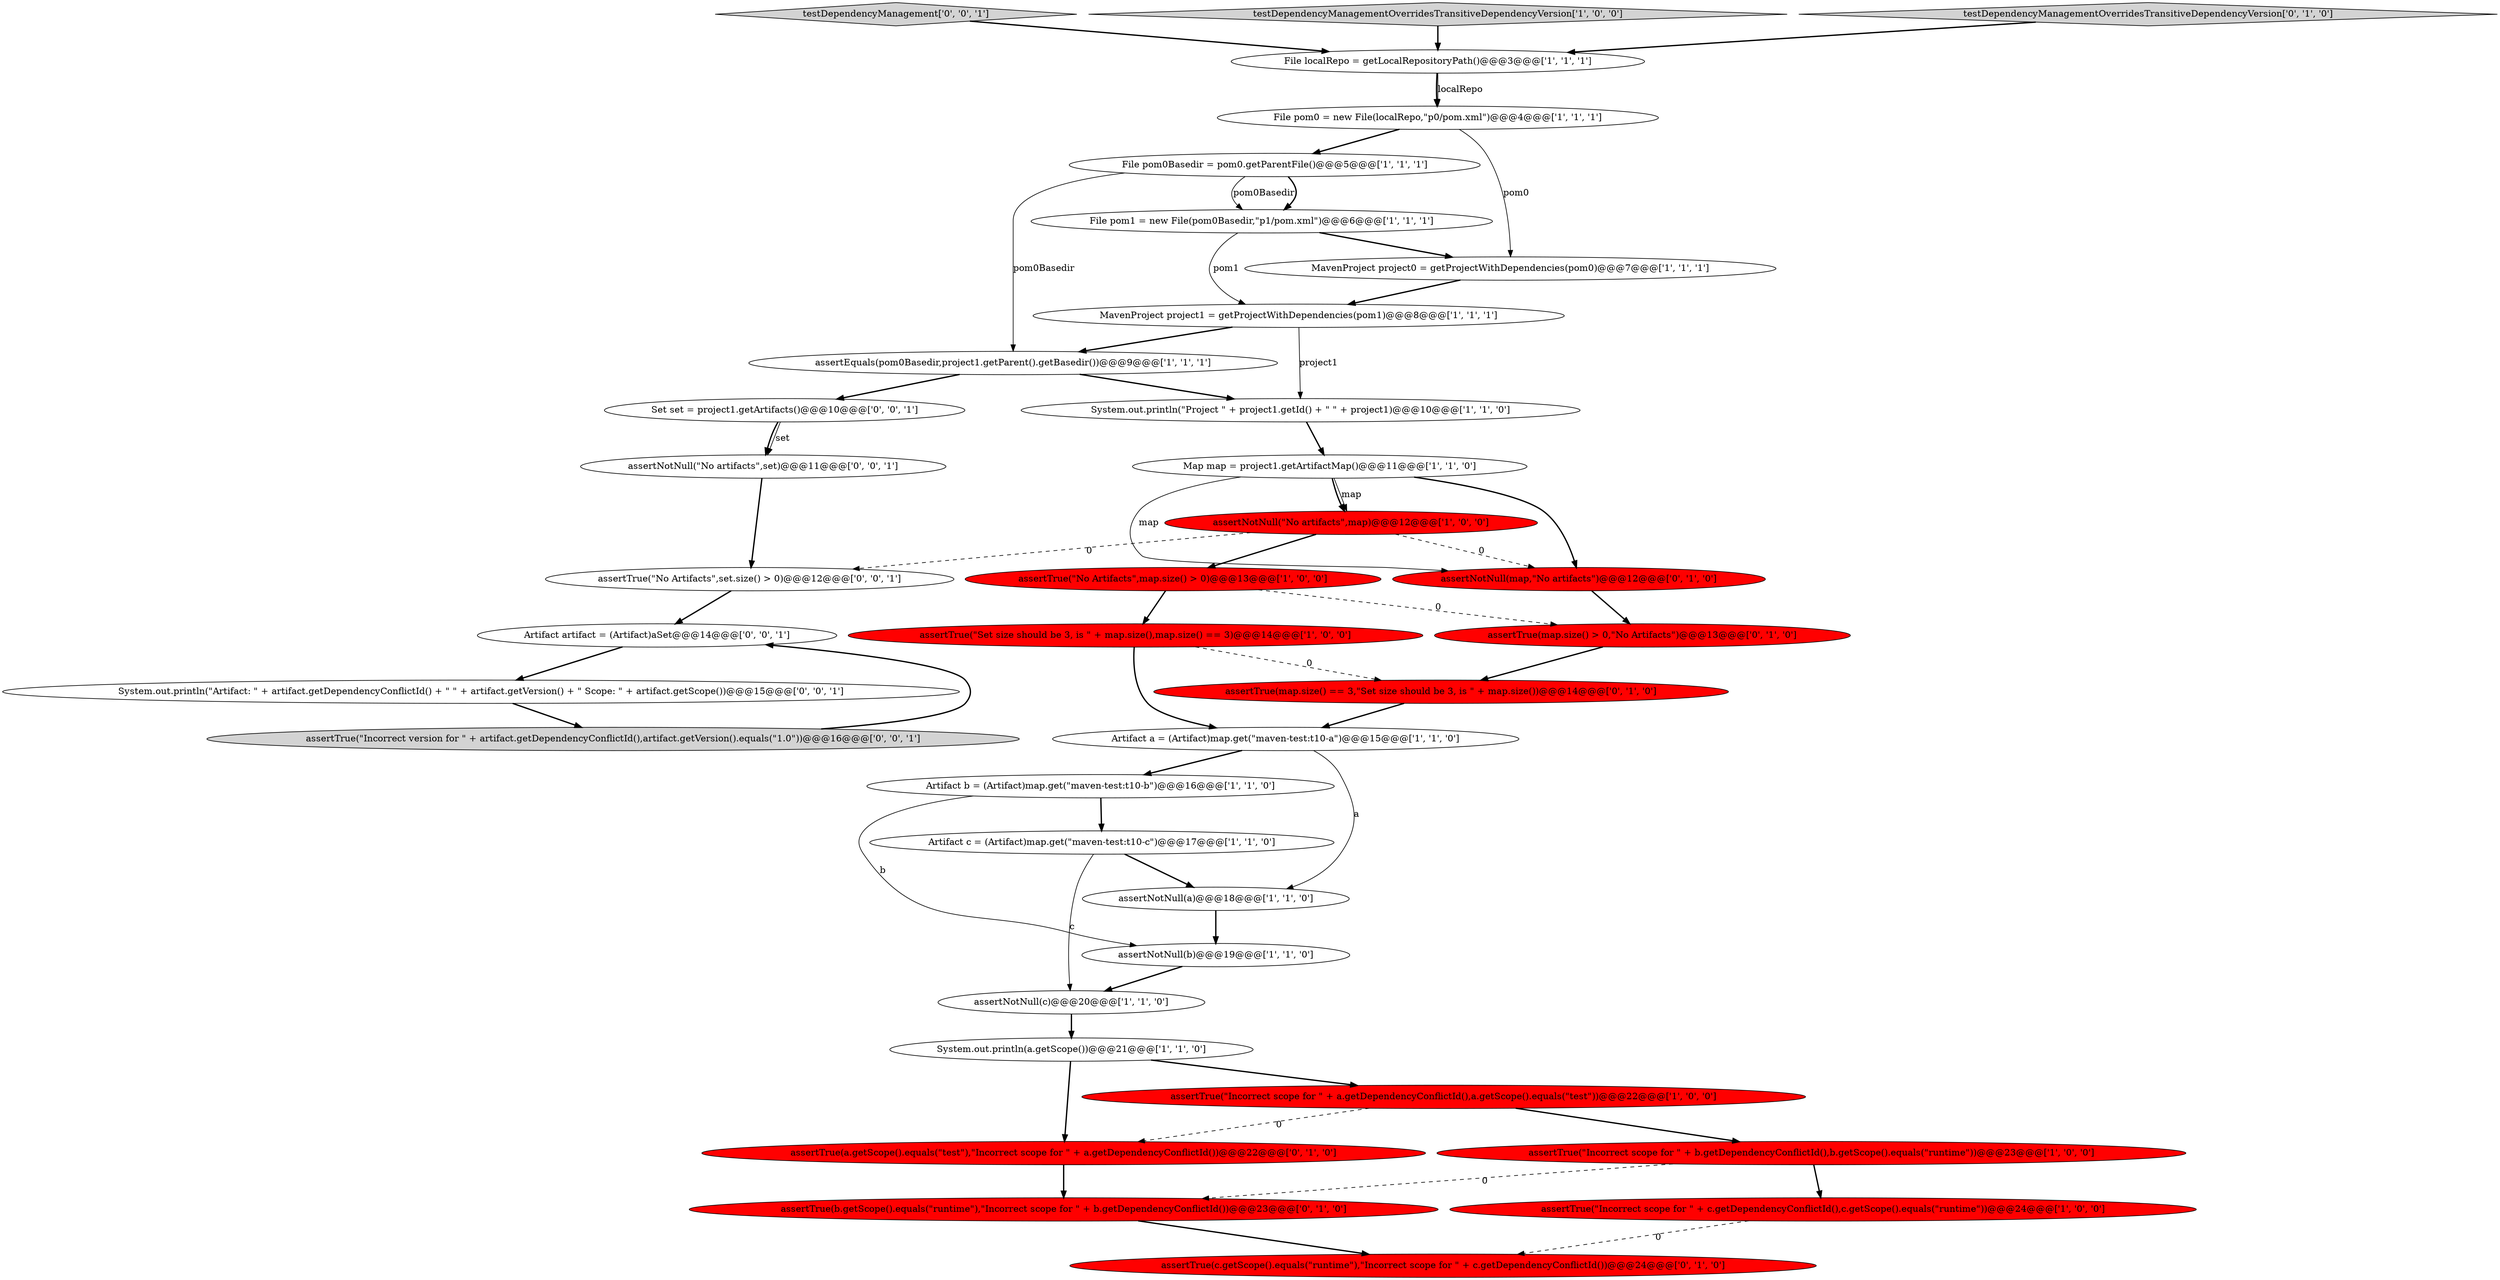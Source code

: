 digraph {
32 [style = filled, label = "Set set = project1.getArtifacts()@@@10@@@['0', '0', '1']", fillcolor = white, shape = ellipse image = "AAA0AAABBB3BBB"];
26 [style = filled, label = "assertNotNull(map,\"No artifacts\")@@@12@@@['0', '1', '0']", fillcolor = red, shape = ellipse image = "AAA1AAABBB2BBB"];
33 [style = filled, label = "testDependencyManagement['0', '0', '1']", fillcolor = lightgray, shape = diamond image = "AAA0AAABBB3BBB"];
10 [style = filled, label = "Artifact c = (Artifact)map.get(\"maven-test:t10-c\")@@@17@@@['1', '1', '0']", fillcolor = white, shape = ellipse image = "AAA0AAABBB1BBB"];
15 [style = filled, label = "assertTrue(\"Set size should be 3, is \" + map.size(),map.size() == 3)@@@14@@@['1', '0', '0']", fillcolor = red, shape = ellipse image = "AAA1AAABBB1BBB"];
0 [style = filled, label = "File localRepo = getLocalRepositoryPath()@@@3@@@['1', '1', '1']", fillcolor = white, shape = ellipse image = "AAA0AAABBB1BBB"];
27 [style = filled, label = "assertTrue(map.size() > 0,\"No Artifacts\")@@@13@@@['0', '1', '0']", fillcolor = red, shape = ellipse image = "AAA1AAABBB2BBB"];
29 [style = filled, label = "assertTrue(a.getScope().equals(\"test\"),\"Incorrect scope for \" + a.getDependencyConflictId())@@@22@@@['0', '1', '0']", fillcolor = red, shape = ellipse image = "AAA1AAABBB2BBB"];
2 [style = filled, label = "System.out.println(a.getScope())@@@21@@@['1', '1', '0']", fillcolor = white, shape = ellipse image = "AAA0AAABBB1BBB"];
11 [style = filled, label = "MavenProject project1 = getProjectWithDependencies(pom1)@@@8@@@['1', '1', '1']", fillcolor = white, shape = ellipse image = "AAA0AAABBB1BBB"];
31 [style = filled, label = "Artifact artifact = (Artifact)aSet@@@14@@@['0', '0', '1']", fillcolor = white, shape = ellipse image = "AAA0AAABBB3BBB"];
20 [style = filled, label = "assertTrue(\"No Artifacts\",map.size() > 0)@@@13@@@['1', '0', '0']", fillcolor = red, shape = ellipse image = "AAA1AAABBB1BBB"];
34 [style = filled, label = "System.out.println(\"Artifact: \" + artifact.getDependencyConflictId() + \" \" + artifact.getVersion() + \" Scope: \" + artifact.getScope())@@@15@@@['0', '0', '1']", fillcolor = white, shape = ellipse image = "AAA0AAABBB3BBB"];
30 [style = filled, label = "assertNotNull(\"No artifacts\",set)@@@11@@@['0', '0', '1']", fillcolor = white, shape = ellipse image = "AAA0AAABBB3BBB"];
23 [style = filled, label = "assertTrue(b.getScope().equals(\"runtime\"),\"Incorrect scope for \" + b.getDependencyConflictId())@@@23@@@['0', '1', '0']", fillcolor = red, shape = ellipse image = "AAA1AAABBB2BBB"];
22 [style = filled, label = "assertTrue(\"Incorrect scope for \" + c.getDependencyConflictId(),c.getScope().equals(\"runtime\"))@@@24@@@['1', '0', '0']", fillcolor = red, shape = ellipse image = "AAA1AAABBB1BBB"];
14 [style = filled, label = "Map map = project1.getArtifactMap()@@@11@@@['1', '1', '0']", fillcolor = white, shape = ellipse image = "AAA0AAABBB1BBB"];
35 [style = filled, label = "assertTrue(\"No Artifacts\",set.size() > 0)@@@12@@@['0', '0', '1']", fillcolor = white, shape = ellipse image = "AAA0AAABBB3BBB"];
13 [style = filled, label = "File pom1 = new File(pom0Basedir,\"p1/pom.xml\")@@@6@@@['1', '1', '1']", fillcolor = white, shape = ellipse image = "AAA0AAABBB1BBB"];
18 [style = filled, label = "Artifact b = (Artifact)map.get(\"maven-test:t10-b\")@@@16@@@['1', '1', '0']", fillcolor = white, shape = ellipse image = "AAA0AAABBB1BBB"];
28 [style = filled, label = "assertTrue(c.getScope().equals(\"runtime\"),\"Incorrect scope for \" + c.getDependencyConflictId())@@@24@@@['0', '1', '0']", fillcolor = red, shape = ellipse image = "AAA1AAABBB2BBB"];
3 [style = filled, label = "assertNotNull(\"No artifacts\",map)@@@12@@@['1', '0', '0']", fillcolor = red, shape = ellipse image = "AAA1AAABBB1BBB"];
21 [style = filled, label = "File pom0 = new File(localRepo,\"p0/pom.xml\")@@@4@@@['1', '1', '1']", fillcolor = white, shape = ellipse image = "AAA0AAABBB1BBB"];
16 [style = filled, label = "assertTrue(\"Incorrect scope for \" + b.getDependencyConflictId(),b.getScope().equals(\"runtime\"))@@@23@@@['1', '0', '0']", fillcolor = red, shape = ellipse image = "AAA1AAABBB1BBB"];
6 [style = filled, label = "Artifact a = (Artifact)map.get(\"maven-test:t10-a\")@@@15@@@['1', '1', '0']", fillcolor = white, shape = ellipse image = "AAA0AAABBB1BBB"];
7 [style = filled, label = "assertNotNull(c)@@@20@@@['1', '1', '0']", fillcolor = white, shape = ellipse image = "AAA0AAABBB1BBB"];
17 [style = filled, label = "File pom0Basedir = pom0.getParentFile()@@@5@@@['1', '1', '1']", fillcolor = white, shape = ellipse image = "AAA0AAABBB1BBB"];
36 [style = filled, label = "assertTrue(\"Incorrect version for \" + artifact.getDependencyConflictId(),artifact.getVersion().equals(\"1.0\"))@@@16@@@['0', '0', '1']", fillcolor = lightgray, shape = ellipse image = "AAA0AAABBB3BBB"];
4 [style = filled, label = "assertEquals(pom0Basedir,project1.getParent().getBasedir())@@@9@@@['1', '1', '1']", fillcolor = white, shape = ellipse image = "AAA0AAABBB1BBB"];
1 [style = filled, label = "assertTrue(\"Incorrect scope for \" + a.getDependencyConflictId(),a.getScope().equals(\"test\"))@@@22@@@['1', '0', '0']", fillcolor = red, shape = ellipse image = "AAA1AAABBB1BBB"];
8 [style = filled, label = "MavenProject project0 = getProjectWithDependencies(pom0)@@@7@@@['1', '1', '1']", fillcolor = white, shape = ellipse image = "AAA0AAABBB1BBB"];
12 [style = filled, label = "testDependencyManagementOverridesTransitiveDependencyVersion['1', '0', '0']", fillcolor = lightgray, shape = diamond image = "AAA0AAABBB1BBB"];
5 [style = filled, label = "assertNotNull(a)@@@18@@@['1', '1', '0']", fillcolor = white, shape = ellipse image = "AAA0AAABBB1BBB"];
19 [style = filled, label = "assertNotNull(b)@@@19@@@['1', '1', '0']", fillcolor = white, shape = ellipse image = "AAA0AAABBB1BBB"];
24 [style = filled, label = "testDependencyManagementOverridesTransitiveDependencyVersion['0', '1', '0']", fillcolor = lightgray, shape = diamond image = "AAA0AAABBB2BBB"];
25 [style = filled, label = "assertTrue(map.size() == 3,\"Set size should be 3, is \" + map.size())@@@14@@@['0', '1', '0']", fillcolor = red, shape = ellipse image = "AAA1AAABBB2BBB"];
9 [style = filled, label = "System.out.println(\"Project \" + project1.getId() + \" \" + project1)@@@10@@@['1', '1', '0']", fillcolor = white, shape = ellipse image = "AAA0AAABBB1BBB"];
4->9 [style = bold, label=""];
14->3 [style = bold, label=""];
35->31 [style = bold, label=""];
3->35 [style = dashed, label="0"];
3->26 [style = dashed, label="0"];
17->13 [style = solid, label="pom0Basedir"];
2->1 [style = bold, label=""];
6->18 [style = bold, label=""];
24->0 [style = bold, label=""];
20->27 [style = dashed, label="0"];
11->4 [style = bold, label=""];
14->26 [style = solid, label="map"];
36->31 [style = bold, label=""];
1->29 [style = dashed, label="0"];
32->30 [style = solid, label="set"];
15->6 [style = bold, label=""];
16->23 [style = dashed, label="0"];
0->21 [style = bold, label=""];
29->23 [style = bold, label=""];
18->19 [style = solid, label="b"];
16->22 [style = bold, label=""];
25->6 [style = bold, label=""];
32->30 [style = bold, label=""];
12->0 [style = bold, label=""];
31->34 [style = bold, label=""];
23->28 [style = bold, label=""];
14->26 [style = bold, label=""];
5->19 [style = bold, label=""];
33->0 [style = bold, label=""];
26->27 [style = bold, label=""];
15->25 [style = dashed, label="0"];
13->11 [style = solid, label="pom1"];
3->20 [style = bold, label=""];
10->5 [style = bold, label=""];
30->35 [style = bold, label=""];
18->10 [style = bold, label=""];
22->28 [style = dashed, label="0"];
6->5 [style = solid, label="a"];
1->16 [style = bold, label=""];
7->2 [style = bold, label=""];
34->36 [style = bold, label=""];
9->14 [style = bold, label=""];
21->8 [style = solid, label="pom0"];
14->3 [style = solid, label="map"];
17->13 [style = bold, label=""];
17->4 [style = solid, label="pom0Basedir"];
13->8 [style = bold, label=""];
2->29 [style = bold, label=""];
8->11 [style = bold, label=""];
0->21 [style = solid, label="localRepo"];
21->17 [style = bold, label=""];
20->15 [style = bold, label=""];
19->7 [style = bold, label=""];
27->25 [style = bold, label=""];
4->32 [style = bold, label=""];
11->9 [style = solid, label="project1"];
10->7 [style = solid, label="c"];
}
